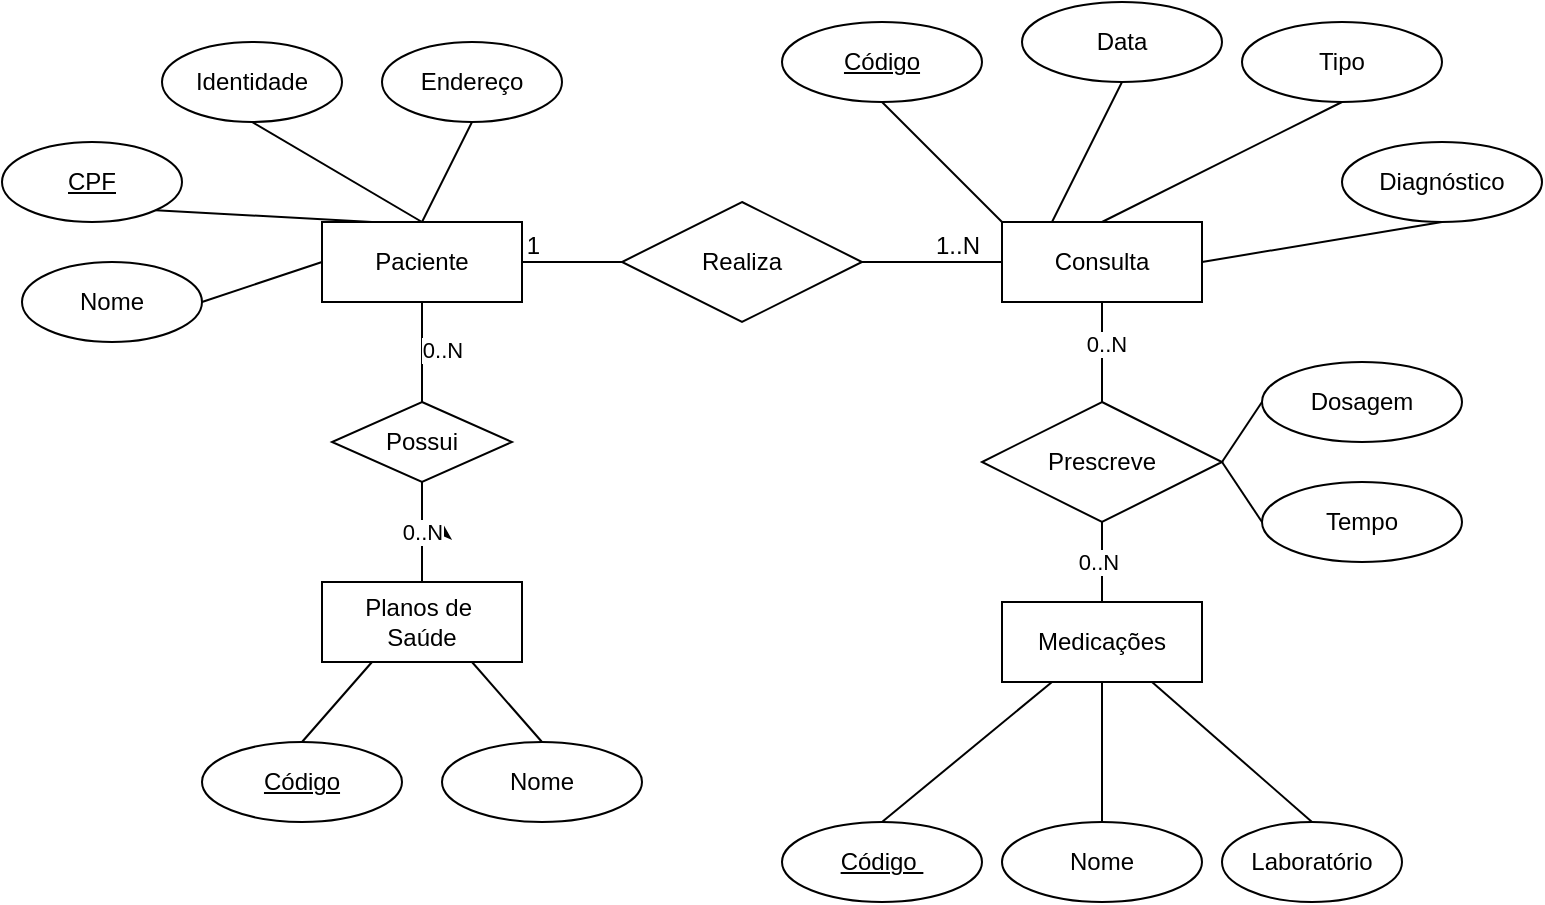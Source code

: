 <mxfile version="28.1.0">
  <diagram name="Página-1" id="uk0g5_KdPAypjOm0WEZB">
    <mxGraphModel dx="1531" dy="941" grid="1" gridSize="10" guides="1" tooltips="1" connect="1" arrows="1" fold="1" page="1" pageScale="1" pageWidth="850" pageHeight="1100" math="0" shadow="0">
      <root>
        <mxCell id="0" />
        <mxCell id="1" parent="0" />
        <mxCell id="3jAfYAQpqgSwK8PbIOPp-2" value="Paciente" style="whiteSpace=wrap;html=1;align=center;" vertex="1" parent="1">
          <mxGeometry x="200" y="410" width="100" height="40" as="geometry" />
        </mxCell>
        <mxCell id="3jAfYAQpqgSwK8PbIOPp-3" value="Nome" style="ellipse;whiteSpace=wrap;html=1;align=center;" vertex="1" parent="1">
          <mxGeometry x="50" y="430" width="90" height="40" as="geometry" />
        </mxCell>
        <mxCell id="3jAfYAQpqgSwK8PbIOPp-7" value="Identidade" style="ellipse;whiteSpace=wrap;html=1;align=center;" vertex="1" parent="1">
          <mxGeometry x="120" y="320" width="90" height="40" as="geometry" />
        </mxCell>
        <mxCell id="3jAfYAQpqgSwK8PbIOPp-8" value="&lt;u&gt;CPF&lt;/u&gt;" style="ellipse;whiteSpace=wrap;html=1;align=center;" vertex="1" parent="1">
          <mxGeometry x="40" y="370" width="90" height="40" as="geometry" />
        </mxCell>
        <mxCell id="3jAfYAQpqgSwK8PbIOPp-9" value="Endereço" style="ellipse;whiteSpace=wrap;html=1;align=center;" vertex="1" parent="1">
          <mxGeometry x="230" y="320" width="90" height="40" as="geometry" />
        </mxCell>
        <mxCell id="3jAfYAQpqgSwK8PbIOPp-14" value="" style="endArrow=none;html=1;rounded=0;entryX=0;entryY=0.5;entryDx=0;entryDy=0;exitX=1;exitY=0.5;exitDx=0;exitDy=0;" edge="1" parent="1" source="3jAfYAQpqgSwK8PbIOPp-3" target="3jAfYAQpqgSwK8PbIOPp-2">
          <mxGeometry relative="1" as="geometry">
            <mxPoint x="90" y="460" as="sourcePoint" />
            <mxPoint x="150" y="500" as="targetPoint" />
          </mxGeometry>
        </mxCell>
        <mxCell id="3jAfYAQpqgSwK8PbIOPp-15" value="" style="endArrow=none;html=1;rounded=0;exitX=1;exitY=1;exitDx=0;exitDy=0;entryX=0.25;entryY=0;entryDx=0;entryDy=0;" edge="1" parent="1" source="3jAfYAQpqgSwK8PbIOPp-8" target="3jAfYAQpqgSwK8PbIOPp-2">
          <mxGeometry relative="1" as="geometry">
            <mxPoint x="130" y="370" as="sourcePoint" />
            <mxPoint x="405" y="420" as="targetPoint" />
          </mxGeometry>
        </mxCell>
        <mxCell id="3jAfYAQpqgSwK8PbIOPp-16" value="" style="endArrow=none;html=1;rounded=0;exitX=0.5;exitY=1;exitDx=0;exitDy=0;entryX=0.5;entryY=0;entryDx=0;entryDy=0;" edge="1" parent="1" source="3jAfYAQpqgSwK8PbIOPp-7" target="3jAfYAQpqgSwK8PbIOPp-2">
          <mxGeometry relative="1" as="geometry">
            <mxPoint x="130" y="570" as="sourcePoint" />
            <mxPoint x="290" y="570" as="targetPoint" />
          </mxGeometry>
        </mxCell>
        <mxCell id="3jAfYAQpqgSwK8PbIOPp-17" value="" style="endArrow=none;html=1;rounded=0;exitX=0.5;exitY=0;exitDx=0;exitDy=0;entryX=0.5;entryY=1;entryDx=0;entryDy=0;" edge="1" parent="1" source="3jAfYAQpqgSwK8PbIOPp-2" target="3jAfYAQpqgSwK8PbIOPp-9">
          <mxGeometry relative="1" as="geometry">
            <mxPoint x="260" y="540" as="sourcePoint" />
            <mxPoint x="420" y="540" as="targetPoint" />
          </mxGeometry>
        </mxCell>
        <mxCell id="3jAfYAQpqgSwK8PbIOPp-20" value="Consulta" style="whiteSpace=wrap;html=1;align=center;" vertex="1" parent="1">
          <mxGeometry x="540" y="410" width="100" height="40" as="geometry" />
        </mxCell>
        <mxCell id="3jAfYAQpqgSwK8PbIOPp-27" value="&lt;u&gt;Código&lt;/u&gt;" style="ellipse;whiteSpace=wrap;html=1;align=center;" vertex="1" parent="1">
          <mxGeometry x="430" y="310" width="100" height="40" as="geometry" />
        </mxCell>
        <mxCell id="3jAfYAQpqgSwK8PbIOPp-28" value="Data" style="ellipse;whiteSpace=wrap;html=1;align=center;" vertex="1" parent="1">
          <mxGeometry x="550" y="300" width="100" height="40" as="geometry" />
        </mxCell>
        <mxCell id="3jAfYAQpqgSwK8PbIOPp-29" value="Tipo" style="ellipse;whiteSpace=wrap;html=1;align=center;" vertex="1" parent="1">
          <mxGeometry x="660" y="310" width="100" height="40" as="geometry" />
        </mxCell>
        <mxCell id="3jAfYAQpqgSwK8PbIOPp-31" value="Diagnóstico" style="ellipse;whiteSpace=wrap;html=1;align=center;" vertex="1" parent="1">
          <mxGeometry x="710" y="370" width="100" height="40" as="geometry" />
        </mxCell>
        <mxCell id="3jAfYAQpqgSwK8PbIOPp-32" value="" style="endArrow=none;html=1;rounded=0;exitX=0.5;exitY=1;exitDx=0;exitDy=0;entryX=0;entryY=0;entryDx=0;entryDy=0;" edge="1" parent="1" source="3jAfYAQpqgSwK8PbIOPp-27" target="3jAfYAQpqgSwK8PbIOPp-20">
          <mxGeometry relative="1" as="geometry">
            <mxPoint x="360" y="400" as="sourcePoint" />
            <mxPoint x="520" y="400" as="targetPoint" />
          </mxGeometry>
        </mxCell>
        <mxCell id="3jAfYAQpqgSwK8PbIOPp-33" value="" style="endArrow=none;html=1;rounded=0;exitX=0.5;exitY=1;exitDx=0;exitDy=0;entryX=0.25;entryY=0;entryDx=0;entryDy=0;" edge="1" parent="1" source="3jAfYAQpqgSwK8PbIOPp-28" target="3jAfYAQpqgSwK8PbIOPp-20">
          <mxGeometry relative="1" as="geometry">
            <mxPoint x="360" y="480" as="sourcePoint" />
            <mxPoint x="520" y="480" as="targetPoint" />
          </mxGeometry>
        </mxCell>
        <mxCell id="3jAfYAQpqgSwK8PbIOPp-34" value="" style="endArrow=none;html=1;rounded=0;exitX=0.5;exitY=1;exitDx=0;exitDy=0;entryX=0.5;entryY=0;entryDx=0;entryDy=0;" edge="1" parent="1" source="3jAfYAQpqgSwK8PbIOPp-29" target="3jAfYAQpqgSwK8PbIOPp-20">
          <mxGeometry relative="1" as="geometry">
            <mxPoint x="420" y="500" as="sourcePoint" />
            <mxPoint x="580" y="500" as="targetPoint" />
          </mxGeometry>
        </mxCell>
        <mxCell id="3jAfYAQpqgSwK8PbIOPp-36" value="" style="endArrow=none;html=1;rounded=0;exitX=1;exitY=0.5;exitDx=0;exitDy=0;entryX=0.5;entryY=1;entryDx=0;entryDy=0;" edge="1" parent="1" source="3jAfYAQpqgSwK8PbIOPp-20">
          <mxGeometry relative="1" as="geometry">
            <mxPoint x="730" y="510" as="sourcePoint" />
            <mxPoint x="760" y="410" as="targetPoint" />
          </mxGeometry>
        </mxCell>
        <mxCell id="3jAfYAQpqgSwK8PbIOPp-39" value="&lt;u&gt;Código&lt;/u&gt;" style="ellipse;whiteSpace=wrap;html=1;align=center;" vertex="1" parent="1">
          <mxGeometry x="140" y="670" width="100" height="40" as="geometry" />
        </mxCell>
        <mxCell id="3jAfYAQpqgSwK8PbIOPp-40" value="Nome" style="ellipse;whiteSpace=wrap;html=1;align=center;" vertex="1" parent="1">
          <mxGeometry x="260" y="670" width="100" height="40" as="geometry" />
        </mxCell>
        <mxCell id="3jAfYAQpqgSwK8PbIOPp-43" value="Medicações" style="whiteSpace=wrap;html=1;align=center;" vertex="1" parent="1">
          <mxGeometry x="540" y="600" width="100" height="40" as="geometry" />
        </mxCell>
        <mxCell id="3jAfYAQpqgSwK8PbIOPp-44" value="&lt;u&gt;Código&amp;nbsp;&lt;/u&gt;" style="ellipse;whiteSpace=wrap;html=1;align=center;" vertex="1" parent="1">
          <mxGeometry x="430" y="710" width="100" height="40" as="geometry" />
        </mxCell>
        <mxCell id="3jAfYAQpqgSwK8PbIOPp-45" value="Nome" style="ellipse;whiteSpace=wrap;html=1;align=center;" vertex="1" parent="1">
          <mxGeometry x="540" y="710" width="100" height="40" as="geometry" />
        </mxCell>
        <mxCell id="3jAfYAQpqgSwK8PbIOPp-46" value="Laboratório" style="ellipse;whiteSpace=wrap;html=1;align=center;" vertex="1" parent="1">
          <mxGeometry x="650" y="710" width="90" height="40" as="geometry" />
        </mxCell>
        <mxCell id="3jAfYAQpqgSwK8PbIOPp-48" value="" style="endArrow=none;html=1;rounded=0;exitX=0.5;exitY=0;exitDx=0;exitDy=0;entryX=0.25;entryY=1;entryDx=0;entryDy=0;" edge="1" parent="1" source="3jAfYAQpqgSwK8PbIOPp-44" target="3jAfYAQpqgSwK8PbIOPp-43">
          <mxGeometry relative="1" as="geometry">
            <mxPoint x="670" y="900" as="sourcePoint" />
            <mxPoint x="830" y="900" as="targetPoint" />
          </mxGeometry>
        </mxCell>
        <mxCell id="3jAfYAQpqgSwK8PbIOPp-50" value="" style="endArrow=none;html=1;rounded=0;exitX=0.5;exitY=0;exitDx=0;exitDy=0;entryX=0.5;entryY=1;entryDx=0;entryDy=0;" edge="1" parent="1" source="3jAfYAQpqgSwK8PbIOPp-45" target="3jAfYAQpqgSwK8PbIOPp-43">
          <mxGeometry relative="1" as="geometry">
            <mxPoint x="730" y="920" as="sourcePoint" />
            <mxPoint x="890" y="920" as="targetPoint" />
          </mxGeometry>
        </mxCell>
        <mxCell id="3jAfYAQpqgSwK8PbIOPp-52" value="" style="endArrow=none;html=1;rounded=0;exitX=0.75;exitY=1;exitDx=0;exitDy=0;entryX=0.5;entryY=0;entryDx=0;entryDy=0;" edge="1" parent="1" source="3jAfYAQpqgSwK8PbIOPp-43" target="3jAfYAQpqgSwK8PbIOPp-46">
          <mxGeometry relative="1" as="geometry">
            <mxPoint x="950" y="880" as="sourcePoint" />
            <mxPoint x="1110" y="880" as="targetPoint" />
          </mxGeometry>
        </mxCell>
        <mxCell id="3jAfYAQpqgSwK8PbIOPp-53" value="Realiza" style="shape=rhombus;perimeter=rhombusPerimeter;whiteSpace=wrap;html=1;align=center;" vertex="1" parent="1">
          <mxGeometry x="350" y="400" width="120" height="60" as="geometry" />
        </mxCell>
        <mxCell id="3jAfYAQpqgSwK8PbIOPp-64" value="" style="endArrow=none;html=1;rounded=0;exitX=1;exitY=0.5;exitDx=0;exitDy=0;entryX=0;entryY=0.5;entryDx=0;entryDy=0;" edge="1" parent="1" source="3jAfYAQpqgSwK8PbIOPp-53" target="3jAfYAQpqgSwK8PbIOPp-20">
          <mxGeometry relative="1" as="geometry">
            <mxPoint x="500" y="530" as="sourcePoint" />
            <mxPoint x="660" y="530" as="targetPoint" />
          </mxGeometry>
        </mxCell>
        <mxCell id="3jAfYAQpqgSwK8PbIOPp-65" value="1..N" style="resizable=0;html=1;whiteSpace=wrap;align=right;verticalAlign=bottom;" connectable="0" vertex="1" parent="3jAfYAQpqgSwK8PbIOPp-64">
          <mxGeometry x="1" relative="1" as="geometry">
            <mxPoint x="-10" as="offset" />
          </mxGeometry>
        </mxCell>
        <mxCell id="3jAfYAQpqgSwK8PbIOPp-66" value="" style="endArrow=none;html=1;rounded=0;entryX=1;entryY=0.5;entryDx=0;entryDy=0;exitX=0;exitY=0.5;exitDx=0;exitDy=0;" edge="1" parent="1" source="3jAfYAQpqgSwK8PbIOPp-53" target="3jAfYAQpqgSwK8PbIOPp-2">
          <mxGeometry relative="1" as="geometry">
            <mxPoint x="280" y="520" as="sourcePoint" />
            <mxPoint x="440" y="520" as="targetPoint" />
          </mxGeometry>
        </mxCell>
        <mxCell id="3jAfYAQpqgSwK8PbIOPp-67" value="1" style="resizable=0;html=1;whiteSpace=wrap;align=right;verticalAlign=bottom;" connectable="0" vertex="1" parent="3jAfYAQpqgSwK8PbIOPp-66">
          <mxGeometry x="1" relative="1" as="geometry">
            <mxPoint x="10" as="offset" />
          </mxGeometry>
        </mxCell>
        <mxCell id="3jAfYAQpqgSwK8PbIOPp-70" value="Possui" style="shape=rhombus;perimeter=rhombusPerimeter;whiteSpace=wrap;html=1;align=center;" vertex="1" parent="1">
          <mxGeometry x="205" y="500" width="90" height="40" as="geometry" />
        </mxCell>
        <mxCell id="3jAfYAQpqgSwK8PbIOPp-79" style="edgeStyle=orthogonalEdgeStyle;rounded=0;orthogonalLoop=1;jettySize=auto;html=1;" edge="1" parent="1" source="3jAfYAQpqgSwK8PbIOPp-72">
          <mxGeometry relative="1" as="geometry">
            <mxPoint x="260" y="560" as="targetPoint" />
          </mxGeometry>
        </mxCell>
        <mxCell id="3jAfYAQpqgSwK8PbIOPp-72" value="&lt;div&gt;Planos de&amp;nbsp;&lt;/div&gt;&lt;div&gt;Saúde&lt;/div&gt;" style="whiteSpace=wrap;html=1;align=center;" vertex="1" parent="1">
          <mxGeometry x="200" y="590" width="100" height="40" as="geometry" />
        </mxCell>
        <mxCell id="3jAfYAQpqgSwK8PbIOPp-73" value="" style="endArrow=none;html=1;rounded=0;entryX=0.5;entryY=0;entryDx=0;entryDy=0;exitX=0.25;exitY=1;exitDx=0;exitDy=0;" edge="1" parent="1" source="3jAfYAQpqgSwK8PbIOPp-72" target="3jAfYAQpqgSwK8PbIOPp-39">
          <mxGeometry relative="1" as="geometry">
            <mxPoint x="-70" y="580" as="sourcePoint" />
            <mxPoint x="90" y="580" as="targetPoint" />
          </mxGeometry>
        </mxCell>
        <mxCell id="3jAfYAQpqgSwK8PbIOPp-74" value="" style="endArrow=none;html=1;rounded=0;exitX=0.5;exitY=0;exitDx=0;exitDy=0;entryX=0.75;entryY=1;entryDx=0;entryDy=0;" edge="1" parent="1" source="3jAfYAQpqgSwK8PbIOPp-40" target="3jAfYAQpqgSwK8PbIOPp-72">
          <mxGeometry relative="1" as="geometry">
            <mxPoint x="350" y="650" as="sourcePoint" />
            <mxPoint x="510" y="650" as="targetPoint" />
          </mxGeometry>
        </mxCell>
        <mxCell id="3jAfYAQpqgSwK8PbIOPp-75" value="0..N" style="endArrow=none;html=1;rounded=0;entryX=0.5;entryY=0;entryDx=0;entryDy=0;exitX=0.5;exitY=1;exitDx=0;exitDy=0;" edge="1" parent="1" source="3jAfYAQpqgSwK8PbIOPp-70" target="3jAfYAQpqgSwK8PbIOPp-72">
          <mxGeometry relative="1" as="geometry">
            <mxPoint x="-60" y="590" as="sourcePoint" />
            <mxPoint x="100" y="590" as="targetPoint" />
            <Array as="points" />
          </mxGeometry>
        </mxCell>
        <mxCell id="3jAfYAQpqgSwK8PbIOPp-77" value="" style="endArrow=none;html=1;rounded=0;entryX=0.5;entryY=0;entryDx=0;entryDy=0;exitX=0.5;exitY=1;exitDx=0;exitDy=0;" edge="1" parent="1" source="3jAfYAQpqgSwK8PbIOPp-2" target="3jAfYAQpqgSwK8PbIOPp-70">
          <mxGeometry relative="1" as="geometry">
            <mxPoint x="-30" y="520" as="sourcePoint" />
            <mxPoint x="130" y="520" as="targetPoint" />
          </mxGeometry>
        </mxCell>
        <mxCell id="3jAfYAQpqgSwK8PbIOPp-78" value="0..N" style="edgeLabel;html=1;align=center;verticalAlign=middle;resizable=0;points=[];" vertex="1" connectable="0" parent="3jAfYAQpqgSwK8PbIOPp-77">
          <mxGeometry x="-0.04" relative="1" as="geometry">
            <mxPoint x="10" as="offset" />
          </mxGeometry>
        </mxCell>
        <mxCell id="3jAfYAQpqgSwK8PbIOPp-80" value="Prescreve" style="shape=rhombus;perimeter=rhombusPerimeter;whiteSpace=wrap;html=1;align=center;" vertex="1" parent="1">
          <mxGeometry x="530" y="500" width="120" height="60" as="geometry" />
        </mxCell>
        <mxCell id="3jAfYAQpqgSwK8PbIOPp-82" value="" style="endArrow=none;html=1;rounded=0;entryX=0.5;entryY=0;entryDx=0;entryDy=0;exitX=0.5;exitY=1;exitDx=0;exitDy=0;" edge="1" parent="1" source="3jAfYAQpqgSwK8PbIOPp-80" target="3jAfYAQpqgSwK8PbIOPp-43">
          <mxGeometry relative="1" as="geometry">
            <mxPoint x="300" y="600" as="sourcePoint" />
            <mxPoint x="460" y="600" as="targetPoint" />
          </mxGeometry>
        </mxCell>
        <mxCell id="3jAfYAQpqgSwK8PbIOPp-89" value="0..N" style="edgeLabel;html=1;align=center;verticalAlign=middle;resizable=0;points=[];" vertex="1" connectable="0" parent="3jAfYAQpqgSwK8PbIOPp-82">
          <mxGeometry y="-2" relative="1" as="geometry">
            <mxPoint as="offset" />
          </mxGeometry>
        </mxCell>
        <mxCell id="3jAfYAQpqgSwK8PbIOPp-83" value="" style="endArrow=none;html=1;rounded=0;exitX=0.5;exitY=0;exitDx=0;exitDy=0;entryX=0.5;entryY=1;entryDx=0;entryDy=0;" edge="1" parent="1" source="3jAfYAQpqgSwK8PbIOPp-80" target="3jAfYAQpqgSwK8PbIOPp-20">
          <mxGeometry relative="1" as="geometry">
            <mxPoint x="730" y="530" as="sourcePoint" />
            <mxPoint x="890" y="530" as="targetPoint" />
          </mxGeometry>
        </mxCell>
        <mxCell id="3jAfYAQpqgSwK8PbIOPp-88" value="0..N" style="edgeLabel;html=1;align=center;verticalAlign=middle;resizable=0;points=[];" vertex="1" connectable="0" parent="3jAfYAQpqgSwK8PbIOPp-83">
          <mxGeometry x="0.16" y="-2" relative="1" as="geometry">
            <mxPoint as="offset" />
          </mxGeometry>
        </mxCell>
        <mxCell id="3jAfYAQpqgSwK8PbIOPp-84" value="Dosagem" style="ellipse;whiteSpace=wrap;html=1;align=center;" vertex="1" parent="1">
          <mxGeometry x="670" y="480" width="100" height="40" as="geometry" />
        </mxCell>
        <mxCell id="3jAfYAQpqgSwK8PbIOPp-85" value="Tempo" style="ellipse;whiteSpace=wrap;html=1;align=center;" vertex="1" parent="1">
          <mxGeometry x="670" y="540" width="100" height="40" as="geometry" />
        </mxCell>
        <mxCell id="3jAfYAQpqgSwK8PbIOPp-86" value="" style="endArrow=none;html=1;rounded=0;exitX=1;exitY=0.5;exitDx=0;exitDy=0;entryX=0;entryY=0.5;entryDx=0;entryDy=0;" edge="1" parent="1" source="3jAfYAQpqgSwK8PbIOPp-80" target="3jAfYAQpqgSwK8PbIOPp-85">
          <mxGeometry relative="1" as="geometry">
            <mxPoint x="720" y="630" as="sourcePoint" />
            <mxPoint x="880" y="630" as="targetPoint" />
          </mxGeometry>
        </mxCell>
        <mxCell id="3jAfYAQpqgSwK8PbIOPp-87" value="" style="endArrow=none;html=1;rounded=0;exitX=1;exitY=0.5;exitDx=0;exitDy=0;entryX=0;entryY=0.5;entryDx=0;entryDy=0;" edge="1" parent="1" source="3jAfYAQpqgSwK8PbIOPp-80" target="3jAfYAQpqgSwK8PbIOPp-84">
          <mxGeometry relative="1" as="geometry">
            <mxPoint x="800" y="630" as="sourcePoint" />
            <mxPoint x="960" y="630" as="targetPoint" />
          </mxGeometry>
        </mxCell>
      </root>
    </mxGraphModel>
  </diagram>
</mxfile>
